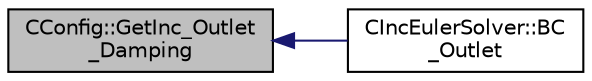 digraph "CConfig::GetInc_Outlet_Damping"
{
  edge [fontname="Helvetica",fontsize="10",labelfontname="Helvetica",labelfontsize="10"];
  node [fontname="Helvetica",fontsize="10",shape=record];
  rankdir="LR";
  Node4103 [label="CConfig::GetInc_Outlet\l_Damping",height=0.2,width=0.4,color="black", fillcolor="grey75", style="filled", fontcolor="black"];
  Node4103 -> Node4104 [dir="back",color="midnightblue",fontsize="10",style="solid",fontname="Helvetica"];
  Node4104 [label="CIncEulerSolver::BC\l_Outlet",height=0.2,width=0.4,color="black", fillcolor="white", style="filled",URL="$class_c_inc_euler_solver.html#aa64170c7c7a237d0c7427a8359c2967a",tooltip="Impose the outlet boundary condition. "];
}
